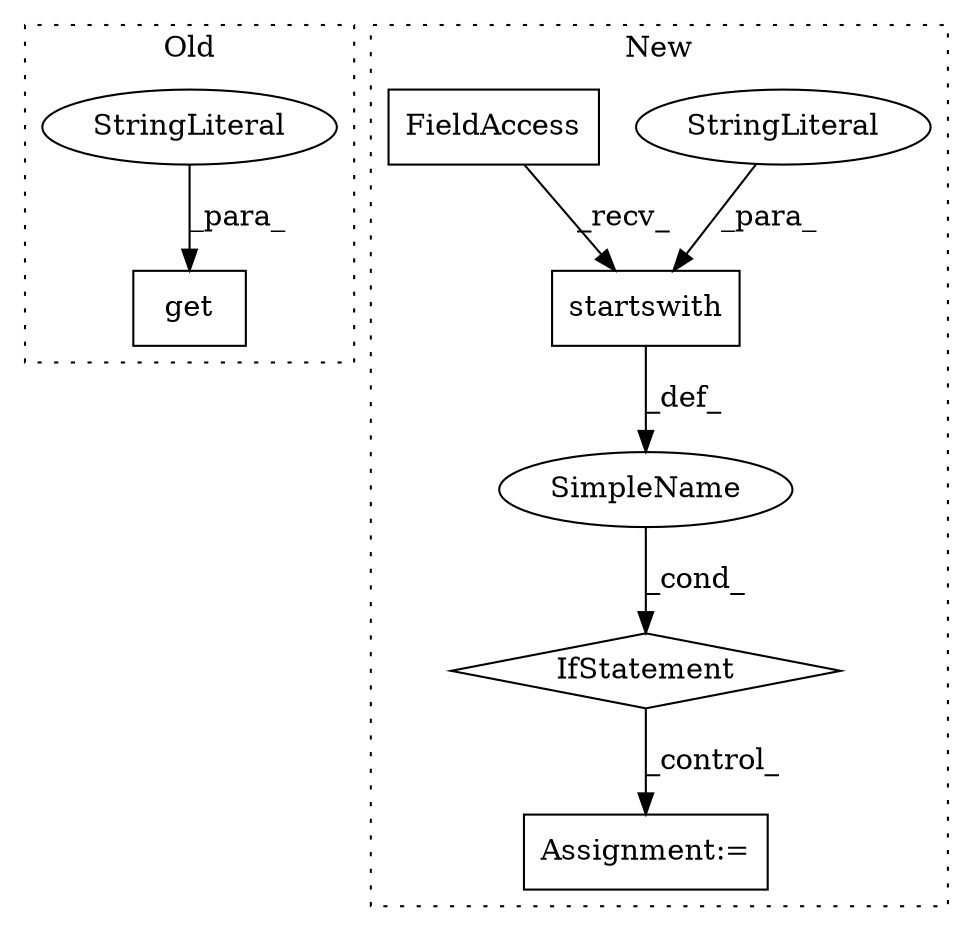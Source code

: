 digraph G {
subgraph cluster0 {
1 [label="get" a="32" s="9125,9159" l="4,1" shape="box"];
7 [label="StringLiteral" a="45" s="9129" l="8" shape="ellipse"];
label = "Old";
style="dotted";
}
subgraph cluster1 {
2 [label="startswith" a="32" s="9238,9256" l="11,1" shape="box"];
3 [label="IfStatement" a="25" s="9219,9298" l="4,2" shape="diamond"];
4 [label="StringLiteral" a="45" s="9249" l="7" shape="ellipse"];
5 [label="Assignment:=" a="7" s="9412" l="1" shape="box"];
6 [label="SimpleName" a="42" s="" l="" shape="ellipse"];
8 [label="FieldAccess" a="22" s="9224" l="13" shape="box"];
label = "New";
style="dotted";
}
2 -> 6 [label="_def_"];
3 -> 5 [label="_control_"];
4 -> 2 [label="_para_"];
6 -> 3 [label="_cond_"];
7 -> 1 [label="_para_"];
8 -> 2 [label="_recv_"];
}